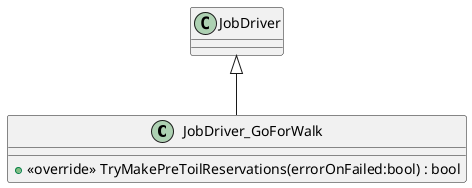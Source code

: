 @startuml
class JobDriver_GoForWalk {
    + <<override>> TryMakePreToilReservations(errorOnFailed:bool) : bool
}
JobDriver <|-- JobDriver_GoForWalk
@enduml
